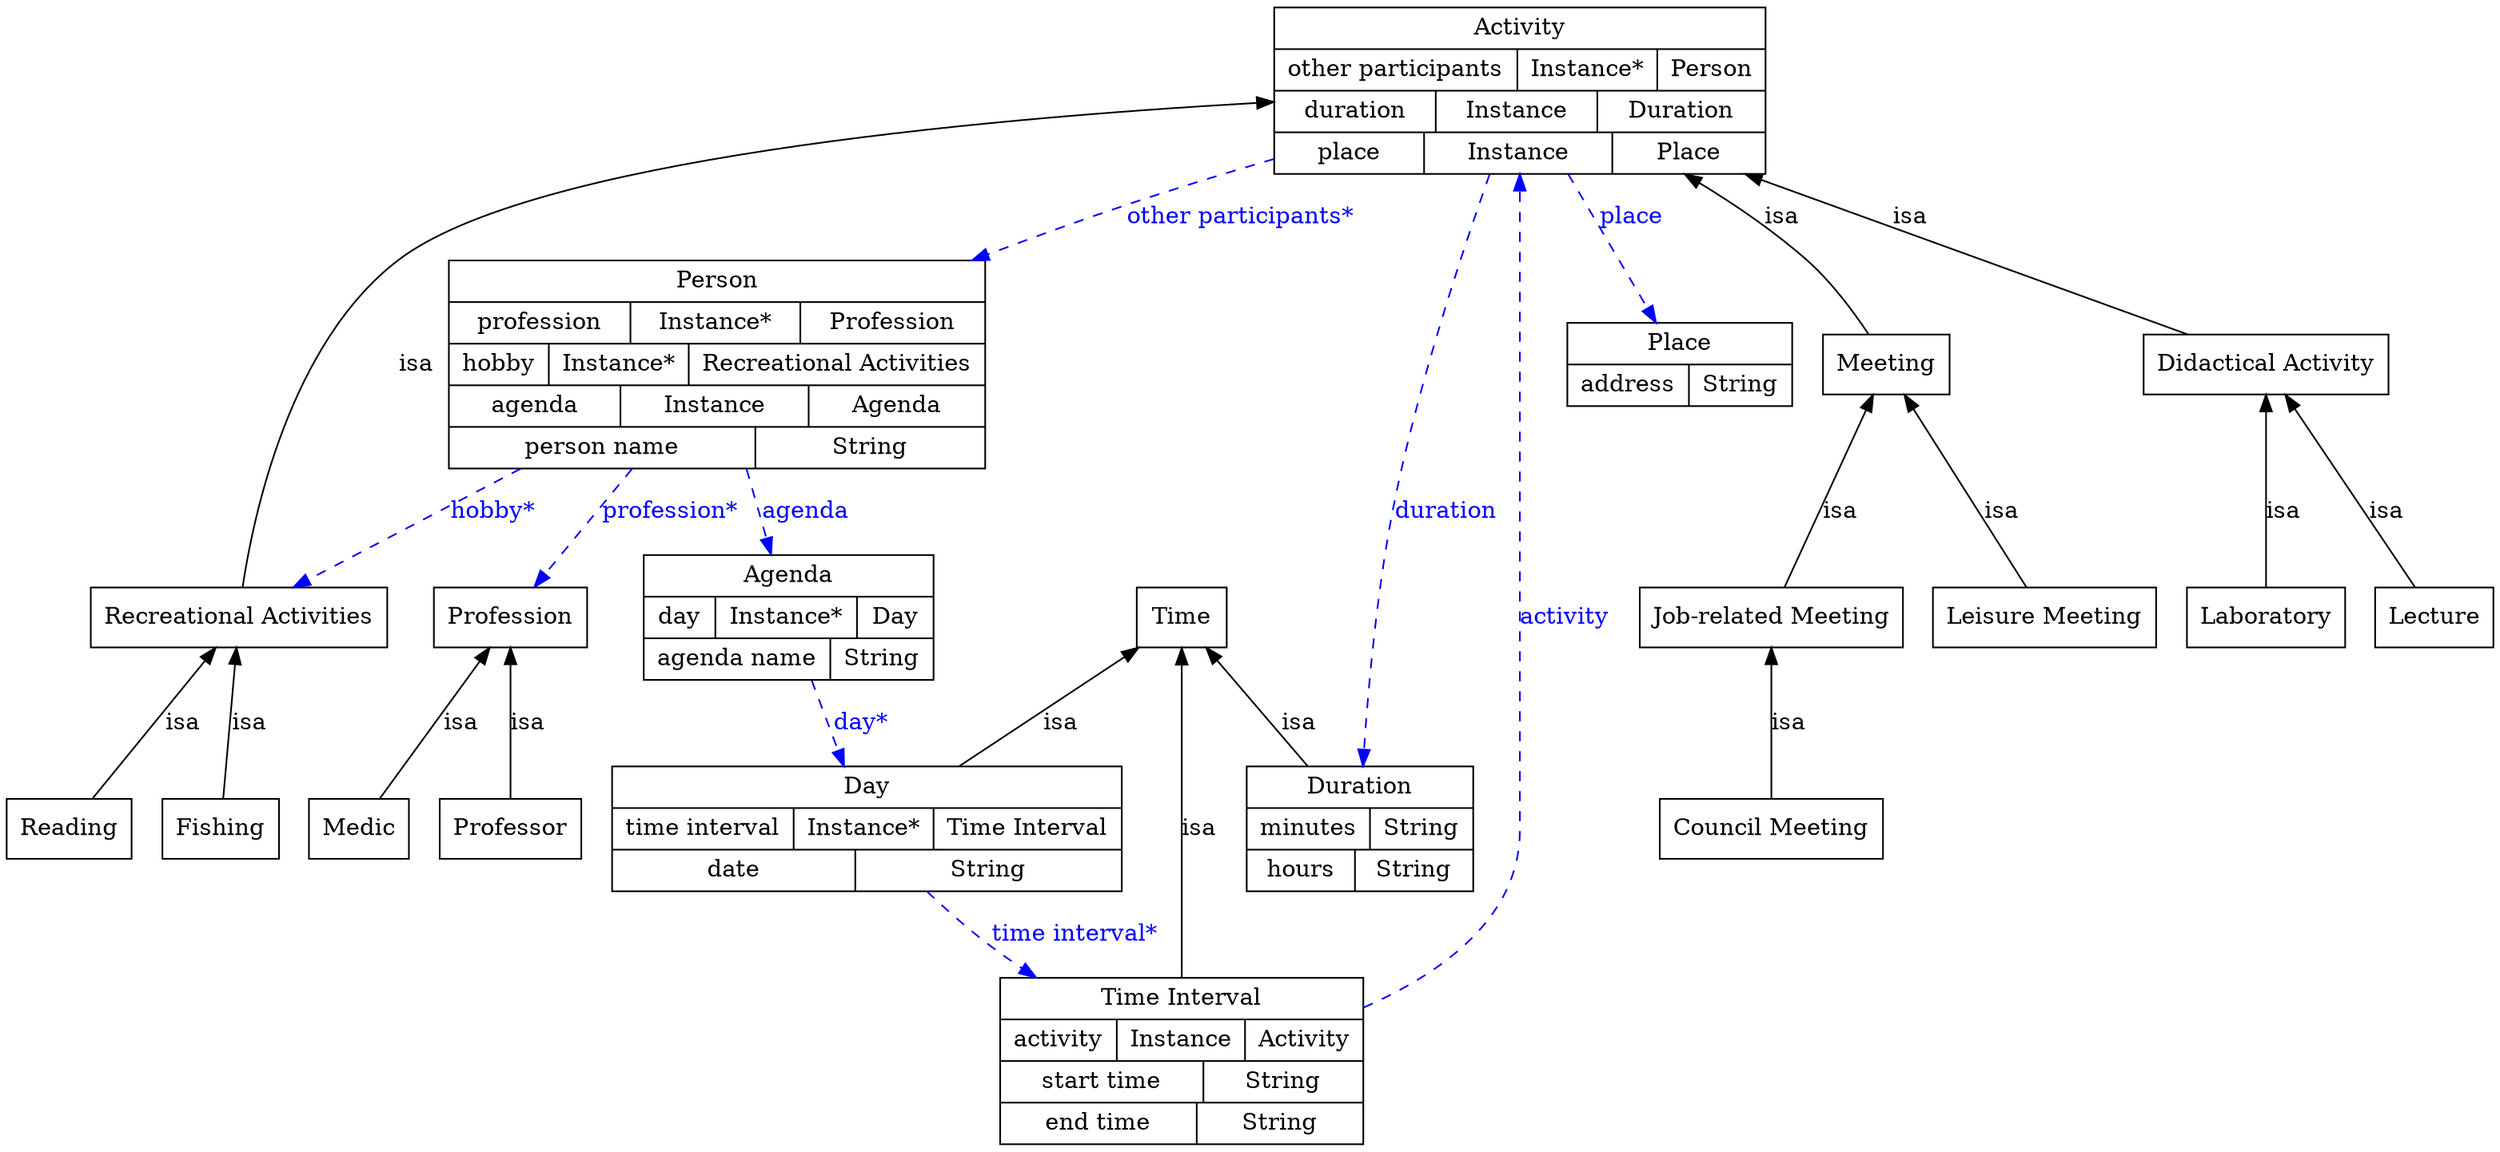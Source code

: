 digraph main {
	node [label="\N"];
	graph [bb="0,0,1424,694"];
	Fishing [label=Fishing, shape=box, color="0.0,0.0,0.0", fontcolor="0.0,0.0,0.0", pos="120,192", width="0.89", height="0.50"];
	"Recreational Activities" [label="Recreational Activities", shape=box, color="0.0,0.0,0.0", fontcolor="0.0,0.0,0.0", pos="129,322", width="2.33", height="0.50"];
	Activity [label="{Activity|{other participants|Instance*|{Person}}|{duration|Instance|{Duration}}|{place|Instance|{Place}}}", shape=record, color="0.0,0.0,0.0", fontcolor="0.0,0.0,0.0", pos="865,644", rects="723,669,1007,694 723,644,862,669 862,644,944,669 944,644,1007,669 723,619,816,644 816,619,910,644 910,619,1007,644 723,594,809,6\
19 809,594,919,619 919,594,1007,619", width="3.94", height="1.39"];
	Person [label="{Person|{profession|Instance*|{Profession}}|{hobby|Instance*|{Recreational Activities}}|{agenda|Instance|{Agenda}}|{person name|\
String}}", shape=record, color="0.0,0.0,0.0", fontcolor="0.0,0.0,0.0", pos="399,477", rects="245,514,554,539 245,489,349,514 349,489,449,514 449,489,554,514 245,464,303,489 303,464,385,489 385,464,554,489 245,439,344,464 \
344,439,452,464 452,439,554,464 245,414,423,439 423,414,554,439", width="4.28", height="1.74"];
	Duration [label="{Duration|{minutes|String}|{hours|String}}", shape=record, color="0.0,0.0,0.0", fontcolor="0.0,0.0,0.0", pos="772,192", rects="707,204,837,229 707,179,779,204 779,179,837,204 707,154,770,179 770,154,837,179", width="1.81", height="1.04"];
	Place [label="{Place|{address|String}}", shape=record, color="0.0,0.0,0.0", fontcolor="0.0,0.0,0.0", pos="956,477", rects="893,477,1020,502 893,452,962,477 962,452,1020,477", width="1.75", height="0.69"];
	Professor [label=Professor, shape=box, color="0.0,0.0,0.0", fontcolor="0.0,0.0,0.0", pos="282,192", width="1.11", height="0.50"];
	Profession [label=Profession, shape=box, color="0.0,0.0,0.0", fontcolor="0.0,0.0,0.0", pos="282,322", width="1.19", height="0.50"];
	Meeting [label=Meeting, shape=box, color="0.0,0.0,0.0", fontcolor="0.0,0.0,0.0", pos="1073,477", width="1.00", height="0.50"];
	Laboratory [label=Laboratory, shape=box, color="0.0,0.0,0.0", fontcolor="0.0,0.0,0.0", pos="1292,322", width="1.28", height="0.50"];
	"Didactical Activity" [label="Didactical Activity", shape=box, color="0.0,0.0,0.0", fontcolor="0.0,0.0,0.0", pos="1292,477", width="1.94", height="0.50"];
	"Council Meeting" [label="Council Meeting", shape=box, color="0.0,0.0,0.0", fontcolor="0.0,0.0,0.0", pos="1009,192", width="1.75", height="0.50"];
	"Job-related Meeting" [label="Job-related Meeting", shape=box, color="0.0,0.0,0.0", fontcolor="0.0,0.0,0.0", pos="1009,322", width="2.08", height="0.50"];
	Lecture [label=Lecture, shape=box, color="0.0,0.0,0.0", fontcolor="0.0,0.0,0.0", pos="1390,322", width="0.94", height="0.50"];
	"Time Interval" [label="{Time Interval|{activity|Instance|{Activity}}|{start time|String}|{end time|String}}", shape=record, color="0.0,0.0,0.0", fontcolor="0.0,0.0,0.0", pos="670,50", rects="565,75,776,100 565,50,632,75 632,50,707,75 707,50,776,75 565,25,683,50 683,25,776,50 565,0,680,25 680,0,776,25", width="2.92", height="1.39"];
	Time [label=Time, shape=box, color="0.0,0.0,0.0", fontcolor="0.0,0.0,0.0", pos="670,322", width="0.75", height="0.50"];
	Agenda [label="{Agenda|{day|Instance*|{Day}}|{agenda name|String}}", shape=record, color="0.0,0.0,0.0", fontcolor="0.0,0.0,0.0", pos="478,322", rects="395,334,562,359 395,309,436,334 436,309,518,334 518,309,562,334 395,284,504,309 504,284,562,309", width="2.31", height="1.04"];
	Day [label="{Day|{time interval|Instance*|{Time Interval}}|{date|String}}", shape=record, color="0.0,0.0,0.0", fontcolor="0.0,0.0,0.0", pos="487,192", rects="340,204,635,229 340,179,445,204 445,179,527,204 527,179,635,204 340,154,482,179 482,154,635,179", width="4.08", height="1.04"];
	"Leisure Meeting" [label="Leisure Meeting", shape=box, color="0.0,0.0,0.0", fontcolor="0.0,0.0,0.0", pos="1165,322", width="1.75", height="0.50"];
	Medic [label=Medic, shape=box, color="0.0,0.0,0.0", fontcolor="0.0,0.0,0.0", pos="197,192", width="0.75", height="0.50"];
	Reading [label=Reading, shape=box, color="0.0,0.0,0.0", fontcolor="0.0,0.0,0.0", pos="35,192", width="0.97", height="0.50"];
	"Recreational Activities" -> Fishing [dir=back, label=isa, color="0.0,0.0,0.0", fontcolor="0.0,0.0,0.0", pos="s,128,304 127,294 125,268 123,232 121,210", lp="136,257"];
	Activity -> Person [label="other participants*", color="0.6666667,1.0,1.0", fontcolor="0.6666667,1.0,1.0", style=dashed, pos="e,542,539 723,604 694,595 665,586 637,576 609,566 580,555 552,543", lp="711,567"];
	Activity -> Duration [label=duration, color="0.6666667,1.0,1.0", fontcolor="0.6666667,1.0,1.0", style=dashed, pos="e,774,229 847,594 830,544 806,465 792,396 782,343 777,281 775,239", lp="825,387"];
	Activity -> Place [label=place, color="0.6666667,1.0,1.0", fontcolor="0.6666667,1.0,1.0", style=dashed, pos="e,942,502 892,594 907,568 924,535 937,511", lp="930,567"];
	Profession -> Professor [dir=back, label=isa, color="0.0,0.0,0.0", fontcolor="0.0,0.0,0.0", pos="s,282,304 282,294 282,268 282,232 282,210", lp="292,257"];
	Activity -> Meeting [dir=back, label=isa, color="0.0,0.0,0.0", fontcolor="0.0,0.0,0.0", pos="s,957,594 965,588 988,574 1009,558 1028,540 1042,527 1054,509 1063,495", lp="1015,567"];
	"Didactical Activity" -> Laboratory [dir=back, label=isa, color="0.0,0.0,0.0", fontcolor="0.0,0.0,0.0", pos="s,1292,459 1292,449 1292,417 1292,367 1292,340", lp="1302,387"];
	"Job-related Meeting" -> "Council Meeting" [dir=back, label=isa, color="0.0,0.0,0.0", fontcolor="0.0,0.0,0.0", pos="s,1009,304 1009,294 1009,268 1009,232 1009,210", lp="1019,257"];
	Meeting -> "Job-related Meeting" [dir=back, label=isa, color="0.0,0.0,0.0", fontcolor="0.0,0.0,0.0", pos="s,1066,459 1062,449 1049,418 1028,367 1017,340", lp="1050,387"];
	"Didactical Activity" -> Lecture [dir=back, label=isa, color="0.0,0.0,0.0", fontcolor="0.0,0.0,0.0", pos="s,1303,459 1309,450 1329,419 1361,367 1378,340", lp="1361,387"];
	Time -> "Time Interval" [dir=back, label=isa, color="0.0,0.0,0.0", fontcolor="0.0,0.0,0.0", pos="s,670,304 670,294 670,248 670,157 670,100", lp="680,192"];
	"Time Interval" -> Activity [label=activity, color="0.6666667,1.0,1.0", fontcolor="0.6666667,1.0,1.0", style=dashed, pos="e,865,594 776,85 822,107 865,141 865,192 865,477 865,477 865,477 865,512 865,552 865,584", lp="891,322"];
	Agenda -> Day [label="day*", color="0.6666667,1.0,1.0", fontcolor="0.6666667,1.0,1.0", style=dashed, pos="e,484,229 481,284 482,270 483,254 483,239", lp="500,257"];
	Meeting -> "Leisure Meeting" [dir=back, label=isa, color="0.0,0.0,0.0", fontcolor="0.0,0.0,0.0", pos="s,1084,459 1089,450 1107,419 1138,367 1154,340", lp="1142,387"];
	Activity -> "Didactical Activity" [dir=back, label=isa, color="0.0,0.0,0.0", fontcolor="0.0,0.0,0.0", pos="s,993,594 1002,590 1087,558 1188,518 1246,495", lp="1090,567"];
	Activity -> "Recreational Activities" [dir=back, label=isa, color="0.0,0.0,0.0", fontcolor="0.0,0.0,0.0", pos="s,723,637 713,636 546,625 292,599 217,540 153,488 135,382 131,340", lp="233,477"];
	Profession -> Medic [dir=back, label=isa, color="0.0,0.0,0.0", fontcolor="0.0,0.0,0.0", pos="s,270,304 265,296 248,270 223,232 209,210", lp="256,257"];
	"Recreational Activities" -> Reading [dir=back, label=isa, color="0.0,0.0,0.0", fontcolor="0.0,0.0,0.0", pos="s,116,304 110,296 92,270 64,232 48,210", lp="99,257"];
	Time -> Day [dir=back, label=isa, color="0.0,0.0,0.0", fontcolor="0.0,0.0,0.0", pos="s,645,304 637,298 609,279 571,252 539,229", lp="601,257"];
	Day -> "Time Interval" [label="time interval*", color="0.6666667,1.0,1.0", fontcolor="0.6666667,1.0,1.0", style=dashed, pos="e,584,100 521,154 533,142 546,129 560,118 565,114 570,110 576,106", lp="608,127"];
	Person -> Profession [label="profession*", color="0.6666667,1.0,1.0", fontcolor="0.6666667,1.0,1.0", style=dashed, pos="e,296,340 351,414 334,391 315,366 302,348", lp="377,387"];
	Person -> "Recreational Activities" [label="hobby*", color="0.6666667,1.0,1.0", fontcolor="0.6666667,1.0,1.0", style=dashed, pos="e,160,340 289,414 246,389 201,363 169,345", lp="282,387"];
	Person -> Agenda [label=agenda, color="0.6666667,1.0,1.0", fontcolor="0.6666667,1.0,1.0", style=dashed, pos="e,459,359 431,414 439,398 447,383 455,368", lp="474,387"];
	Time -> Duration [dir=back, label=isa, color="0.0,0.0,0.0", fontcolor="0.0,0.0,0.0", pos="s,684,304 690,296 705,277 726,251 743,229", lp="739,257"];
}
